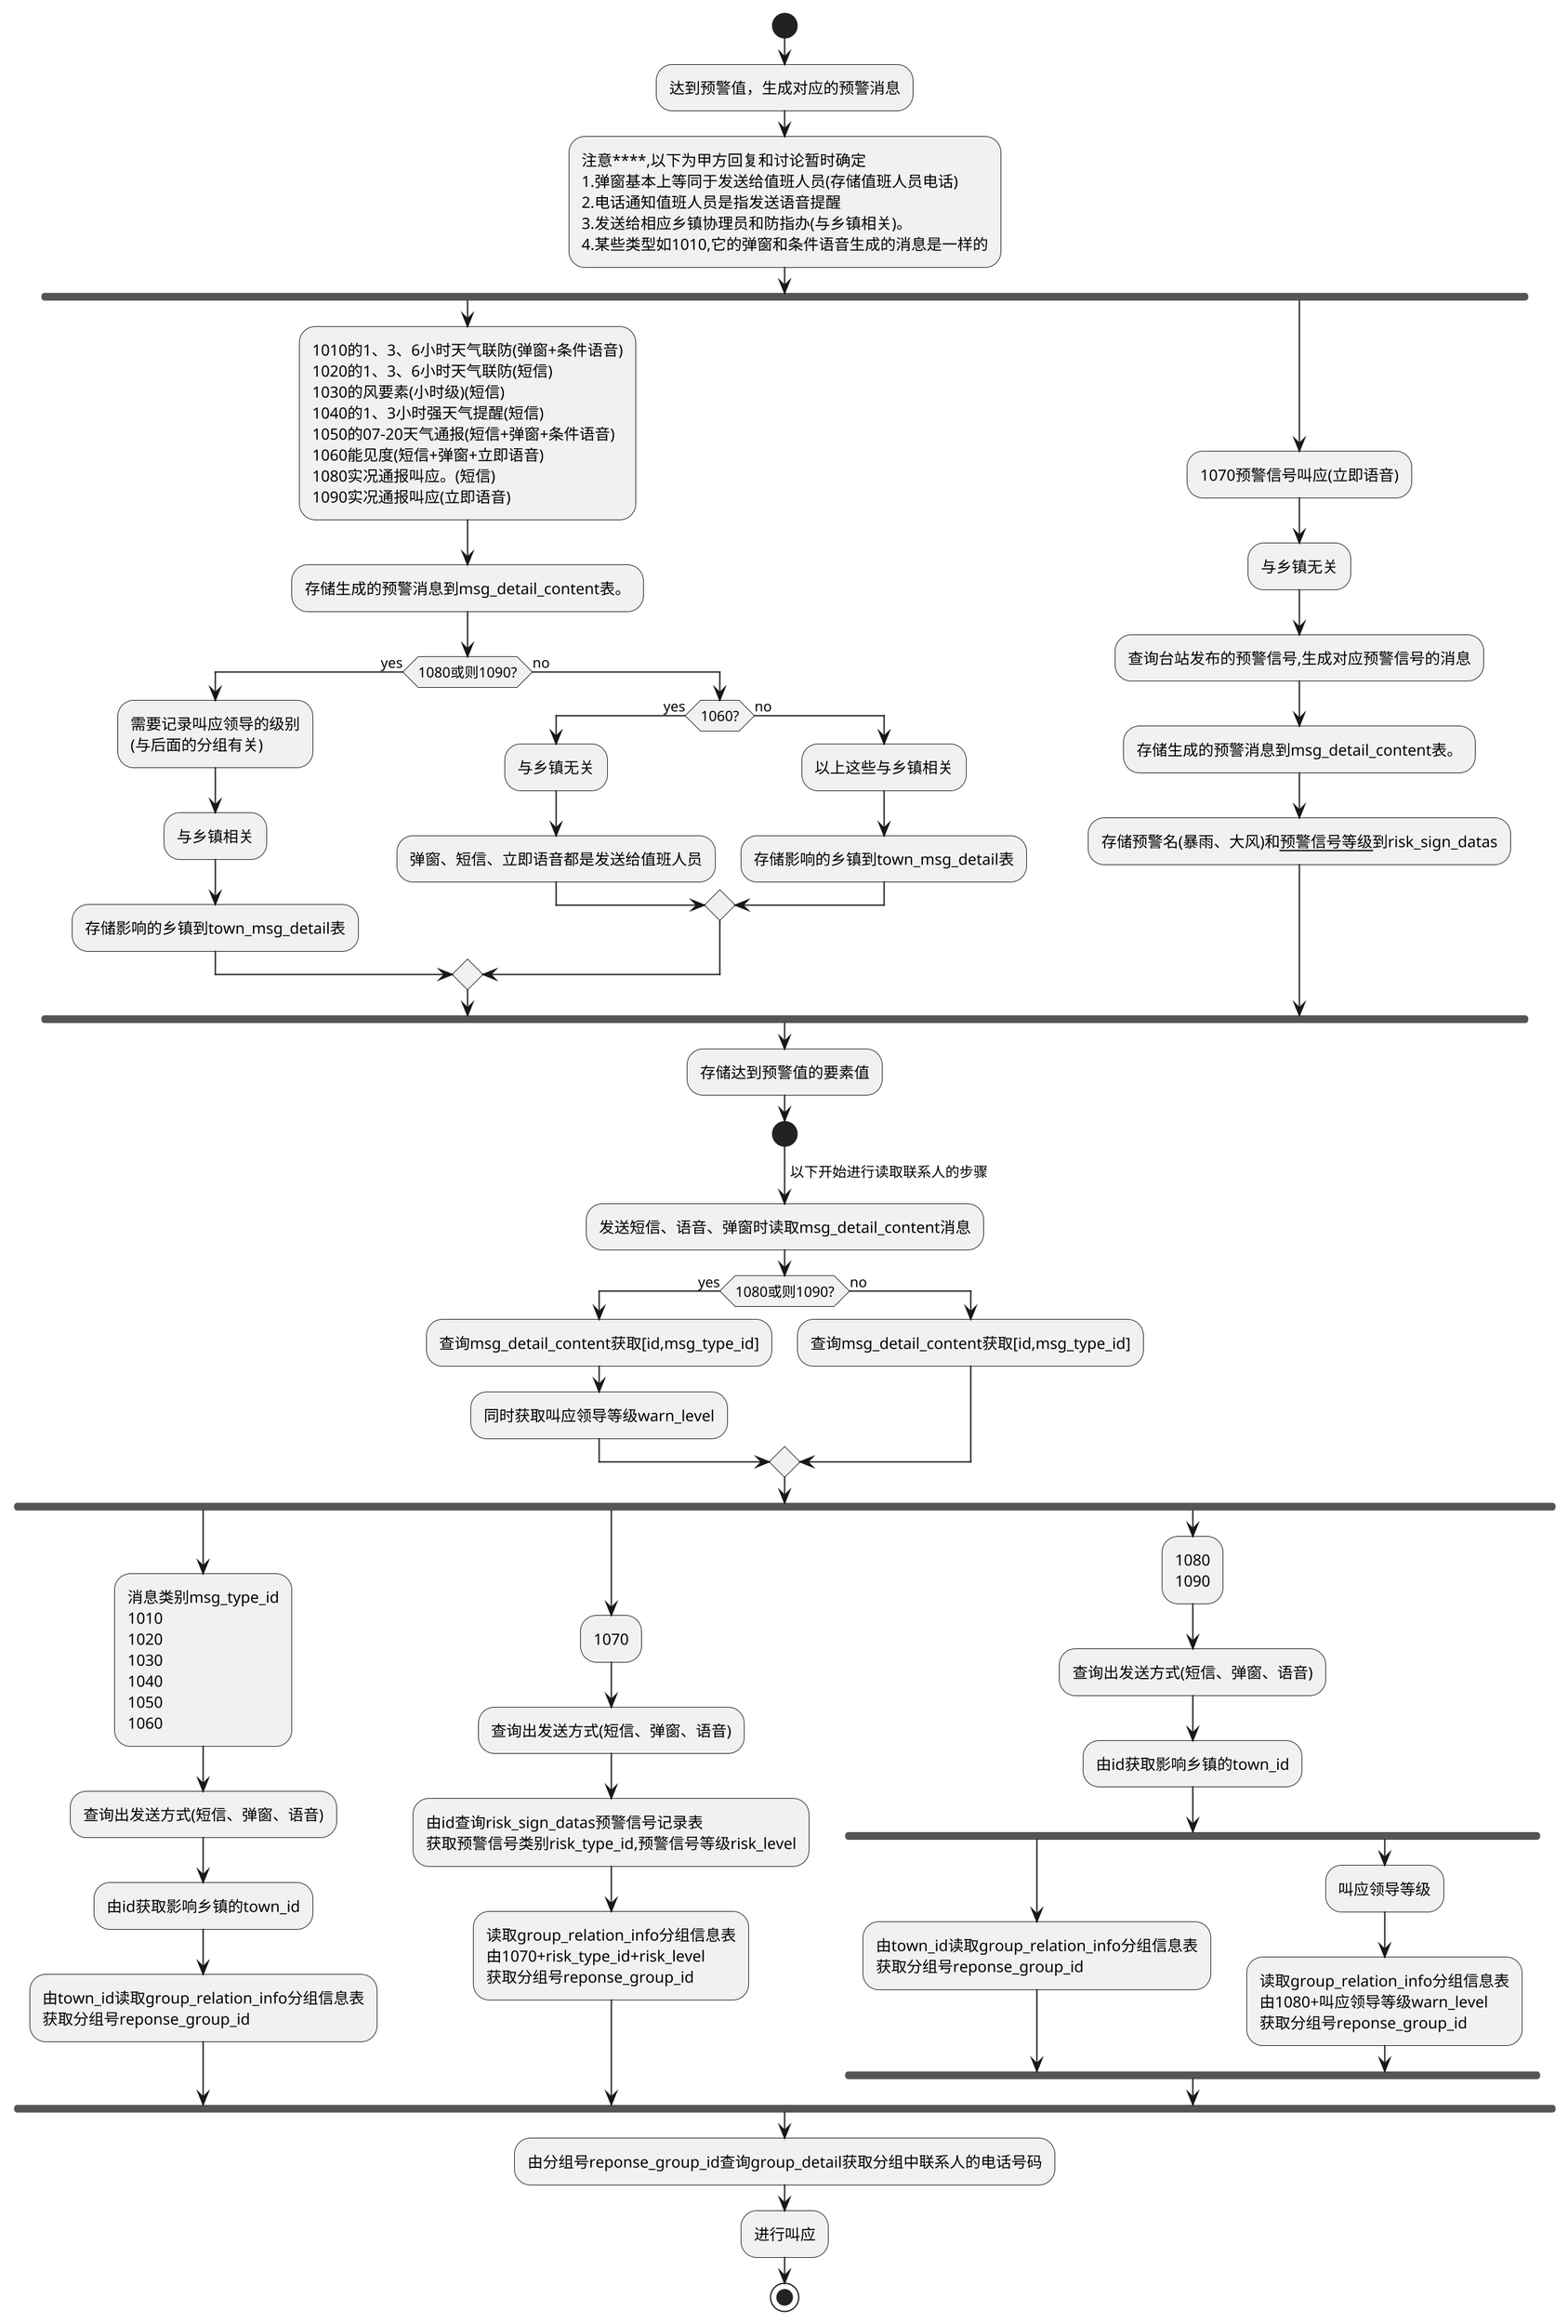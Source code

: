 @startuml
scale 2
start
:达到预警值，生成对应的预警消息;
:注意****,以下为甲方回复和讨论暂时确定
1.弹窗基本上等同于发送给值班人员(存储值班人员电话)
2.电话通知值班人员是指发送语音提醒
3.发送给相应乡镇协理员和防指办(与乡镇相关)。
4.某些类型如1010,它的弹窗和条件语音生成的消息是一样的;
fork
:1010的1、3、6小时天气联防(弹窗+条件语音)
1020的1、3、6小时天气联防(短信)
1030的风要素(小时级)(短信)
1040的1、3小时强天气提醒(短信)
1050的07-20天气通报(短信+弹窗+条件语音)
1060能见度(短信+弹窗+立即语音)
1080实况通报叫应。(短信)
1090实况通报叫应(立即语音);
:存储生成的预警消息到msg_detail_content表。;
if (1080或则1090?) then (yes)
    :需要记录叫应领导的级别
    (与后面的分组有关);
    :与乡镇相关;
    :存储影响的乡镇到town_msg_detail表;
else (no)
    if (1060?) then (yes)
        :与乡镇无关;
        :弹窗、短信、立即语音都是发送给值班人员;
    else (no)
        :以上这些与乡镇相关;
        :存储影响的乡镇到town_msg_detail表;
    endif
endif
fork again
:1070预警信号叫应(立即语音);
:与乡镇无关;
:查询台站发布的预警信号,生成对应预警信号的消息;
:存储生成的预警消息到msg_detail_content表。;
:存储预警名(暴雨、大风)和__预警信号等级__到risk_sign_datas;
end fork
:存储达到预警值的要素值;
start
->以下开始进行读取联系人的步骤;
:发送短信、语音、弹窗时读取msg_detail_content消息;
if (1080或则1090?) then (yes)
    :查询msg_detail_content获取[id,msg_type_id];
    :同时获取叫应领导等级warn_level;
else (no)
    :查询msg_detail_content获取[id,msg_type_id];
endif
fork
:消息类别msg_type_id
1010
1020
1030
1040
1050
1060;
:查询出发送方式(短信、弹窗、语音);
:由id获取影响乡镇的town_id;
:由town_id读取group_relation_info分组信息表
获取分组号reponse_group_id;
fork again
:1070;
:查询出发送方式(短信、弹窗、语音);
:由id查询risk_sign_datas预警信号记录表
获取预警信号类别risk_type_id,预警信号等级risk_level;
:读取group_relation_info分组信息表
由1070+risk_type_id+risk_level
获取分组号reponse_group_id;
fork again
:1080
1090;
:查询出发送方式(短信、弹窗、语音);
:由id获取影响乡镇的town_id;
    fork
        :由town_id读取group_relation_info分组信息表
        获取分组号reponse_group_id;
    fork again
        :叫应领导等级;
        :读取group_relation_info分组信息表
        由1080+叫应领导等级warn_level
        获取分组号reponse_group_id;
    end fork
end fork
:由分组号reponse_group_id查询group_detail获取分组中联系人的电话号码;
:进行叫应;
stop
@enduml